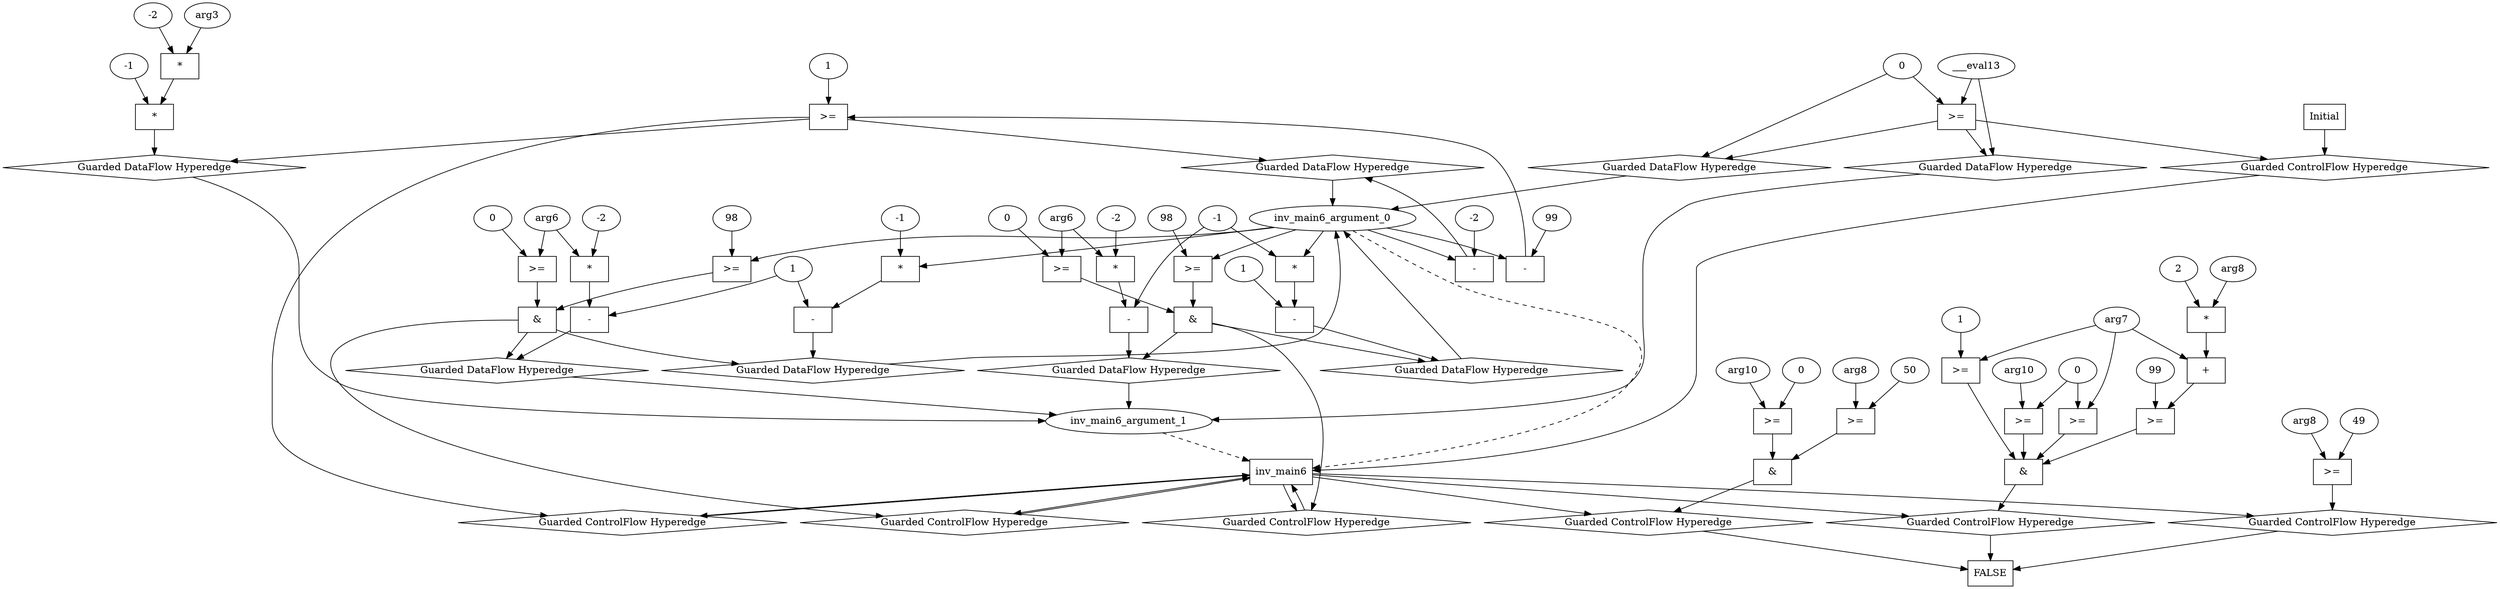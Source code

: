 digraph dag {
inv_main6 [label="inv_main6" shape="rect"];
FALSE [label="FALSE" shape="rect"];
Initial [label="Initial" shape="rect"];
ControlFowHyperEdge_0 [label="Guarded ControlFlow Hyperedge" shape="diamond"];
inv_main6 -> ControlFowHyperEdge_0[label=""]
ControlFowHyperEdge_0 -> inv_main6[label=""]
ControlFowHyperEdge_1 [label="Guarded ControlFlow Hyperedge" shape="diamond"];
inv_main6 -> ControlFowHyperEdge_1[label=""]
ControlFowHyperEdge_1 -> inv_main6[label=""]
ControlFowHyperEdge_2 [label="Guarded ControlFlow Hyperedge" shape="diamond"];
inv_main6 -> ControlFowHyperEdge_2[label=""]
ControlFowHyperEdge_2 -> inv_main6[label=""]
ControlFowHyperEdge_3 [label="Guarded ControlFlow Hyperedge" shape="diamond"];
Initial -> ControlFowHyperEdge_3[label=""]
ControlFowHyperEdge_3 -> inv_main6[label=""]
ControlFowHyperEdge_4 [label="Guarded ControlFlow Hyperedge" shape="diamond"];
inv_main6 -> ControlFowHyperEdge_4[label=""]
ControlFowHyperEdge_4 -> FALSE[label=""]
ControlFowHyperEdge_5 [label="Guarded ControlFlow Hyperedge" shape="diamond"];
inv_main6 -> ControlFowHyperEdge_5[label=""]
ControlFowHyperEdge_5 -> FALSE[label=""]
ControlFowHyperEdge_6 [label="Guarded ControlFlow Hyperedge" shape="diamond"];
inv_main6 -> ControlFowHyperEdge_6[label=""]
ControlFowHyperEdge_6 -> FALSE[label=""]
inv_main6_argument_0 [label="inv_main6_argument_0" shape="oval"];
inv_main6_argument_0 -> inv_main6[label="" style="dashed"]
inv_main6_argument_1 [label="inv_main6_argument_1" shape="oval"];
inv_main6_argument_1 -> inv_main6[label="" style="dashed"]

xxxinv_main6___inv_main6_0xxxguard_0_node_0 [label=">=" shape="rect"];
xxxinv_main6___inv_main6_0xxxguard_0_node_1 [label="-" shape="rect"];
xxxinv_main6___inv_main6_0xxxguard_0_node_2 [label="99"];
xxxinv_main6___inv_main6_0xxxguard_0_node_4 [label="1"];
xxxinv_main6___inv_main6_0xxxguard_0_node_1->xxxinv_main6___inv_main6_0xxxguard_0_node_0
xxxinv_main6___inv_main6_0xxxguard_0_node_4->xxxinv_main6___inv_main6_0xxxguard_0_node_0
xxxinv_main6___inv_main6_0xxxguard_0_node_2->xxxinv_main6___inv_main6_0xxxguard_0_node_1
inv_main6_argument_0->xxxinv_main6___inv_main6_0xxxguard_0_node_1

xxxinv_main6___inv_main6_0xxxguard_0_node_0->ControlFowHyperEdge_0 [label=""];
xxxinv_main6___inv_main6_0xxxdataFlow_0_node_0 [label="-" shape="rect"];
xxxinv_main6___inv_main6_0xxxdataFlow_0_node_2 [label="-2"];
inv_main6_argument_0->xxxinv_main6___inv_main6_0xxxdataFlow_0_node_0
xxxinv_main6___inv_main6_0xxxdataFlow_0_node_2->xxxinv_main6___inv_main6_0xxxdataFlow_0_node_0

xxxinv_main6___inv_main6_0xxxdataFlow_0_node_0->DataFowHyperEdge_0_inv_main6_argument_0 [label=""];
xxxinv_main6___inv_main6_0xxxdataFlow1_node_0 [label="*" shape="rect"];
xxxinv_main6___inv_main6_0xxxdataFlow1_node_1 [label="-1"];
xxxinv_main6___inv_main6_0xxxdataFlow1_node_2 [label="*" shape="rect"];
xxxinv_main6___inv_main6_0xxxdataFlow1_node_3 [label="-2"];
xxxinv_main6___inv_main6_0xxxdataFlow1_node_4 [label="arg3"];
xxxinv_main6___inv_main6_0xxxdataFlow1_node_1->xxxinv_main6___inv_main6_0xxxdataFlow1_node_0
xxxinv_main6___inv_main6_0xxxdataFlow1_node_2->xxxinv_main6___inv_main6_0xxxdataFlow1_node_0
xxxinv_main6___inv_main6_0xxxdataFlow1_node_4->xxxinv_main6___inv_main6_0xxxdataFlow1_node_2
xxxinv_main6___inv_main6_0xxxdataFlow1_node_3->xxxinv_main6___inv_main6_0xxxdataFlow1_node_2

xxxinv_main6___inv_main6_0xxxdataFlow1_node_0->DataFowHyperEdge_0_inv_main6_argument_1 [label=""];
xxxinv_main6___inv_main6_1xxx_and [label="&" shape="rect"];
xxxinv_main6___inv_main6_1xxxguard_0_node_0 [label=">=" shape="rect"];
xxxinv_main6___inv_main6_1xxxguard_0_node_1 [label="98"];
xxxinv_main6___inv_main6_1xxxguard_0_node_1->xxxinv_main6___inv_main6_1xxxguard_0_node_0
inv_main6_argument_0->xxxinv_main6___inv_main6_1xxxguard_0_node_0

xxxinv_main6___inv_main6_1xxxguard_0_node_0->xxxinv_main6___inv_main6_1xxx_and [label=""];
xxxinv_main6___inv_main6_1xxxguard1_node_0 [label=">=" shape="rect"];
xxxinv_main6___inv_main6_1xxxguard1_node_2 [label="0"];
xxxinv_main6___inv_main6_1xxxdataFlow1_node_4->xxxinv_main6___inv_main6_1xxxguard1_node_0
xxxinv_main6___inv_main6_1xxxguard1_node_2->xxxinv_main6___inv_main6_1xxxguard1_node_0

xxxinv_main6___inv_main6_1xxxguard1_node_0->xxxinv_main6___inv_main6_1xxx_and [label=""];
xxxinv_main6___inv_main6_1xxx_and->ControlFowHyperEdge_1 [label=""];
xxxinv_main6___inv_main6_1xxxdataFlow_0_node_0 [label="-" shape="rect"];
xxxinv_main6___inv_main6_1xxxdataFlow_0_node_1 [label="1"];
xxxinv_main6___inv_main6_1xxxdataFlow_0_node_2 [label="*" shape="rect"];
xxxinv_main6___inv_main6_1xxxdataFlow_0_node_3 [label="-1"];
xxxinv_main6___inv_main6_1xxxdataFlow_0_node_1->xxxinv_main6___inv_main6_1xxxdataFlow_0_node_0
xxxinv_main6___inv_main6_1xxxdataFlow_0_node_2->xxxinv_main6___inv_main6_1xxxdataFlow_0_node_0
inv_main6_argument_0->xxxinv_main6___inv_main6_1xxxdataFlow_0_node_2
xxxinv_main6___inv_main6_1xxxdataFlow_0_node_3->xxxinv_main6___inv_main6_1xxxdataFlow_0_node_2

xxxinv_main6___inv_main6_1xxxdataFlow_0_node_0->DataFowHyperEdge_1_inv_main6_argument_0 [label=""];
xxxinv_main6___inv_main6_1xxxdataFlow1_node_0 [label="-" shape="rect"];
xxxinv_main6___inv_main6_1xxxdataFlow1_node_2 [label="*" shape="rect"];
xxxinv_main6___inv_main6_1xxxdataFlow1_node_3 [label="-2"];
xxxinv_main6___inv_main6_1xxxdataFlow1_node_4 [label="arg6"];
xxxinv_main6___inv_main6_1xxxdataFlow_0_node_1->xxxinv_main6___inv_main6_1xxxdataFlow1_node_0
xxxinv_main6___inv_main6_1xxxdataFlow1_node_2->xxxinv_main6___inv_main6_1xxxdataFlow1_node_0
xxxinv_main6___inv_main6_1xxxdataFlow1_node_4->xxxinv_main6___inv_main6_1xxxdataFlow1_node_2
xxxinv_main6___inv_main6_1xxxdataFlow1_node_3->xxxinv_main6___inv_main6_1xxxdataFlow1_node_2

xxxinv_main6___inv_main6_1xxxdataFlow1_node_0->DataFowHyperEdge_1_inv_main6_argument_1 [label=""];
xxxinv_main6___inv_main6_2xxx_and [label="&" shape="rect"];
xxxinv_main6___inv_main6_2xxxguard_0_node_0 [label=">=" shape="rect"];
xxxinv_main6___inv_main6_2xxxguard_0_node_1 [label="98"];
xxxinv_main6___inv_main6_2xxxguard_0_node_1->xxxinv_main6___inv_main6_2xxxguard_0_node_0
inv_main6_argument_0->xxxinv_main6___inv_main6_2xxxguard_0_node_0

xxxinv_main6___inv_main6_2xxxguard_0_node_0->xxxinv_main6___inv_main6_2xxx_and [label=""];
xxxinv_main6___inv_main6_2xxxguard1_node_0 [label=">=" shape="rect"];
xxxinv_main6___inv_main6_2xxxguard1_node_1 [label="0"];
xxxinv_main6___inv_main6_2xxxguard1_node_1->xxxinv_main6___inv_main6_2xxxguard1_node_0
xxxinv_main6___inv_main6_2xxxdataFlow1_node_4->xxxinv_main6___inv_main6_2xxxguard1_node_0

xxxinv_main6___inv_main6_2xxxguard1_node_0->xxxinv_main6___inv_main6_2xxx_and [label=""];
xxxinv_main6___inv_main6_2xxx_and->ControlFowHyperEdge_2 [label=""];
xxxinv_main6___inv_main6_2xxxdataFlow_0_node_0 [label="-" shape="rect"];
xxxinv_main6___inv_main6_2xxxdataFlow_0_node_1 [label="1"];
xxxinv_main6___inv_main6_2xxxdataFlow_0_node_2 [label="*" shape="rect"];
xxxinv_main6___inv_main6_2xxxdataFlow_0_node_3 [label="-1"];
xxxinv_main6___inv_main6_2xxxdataFlow_0_node_1->xxxinv_main6___inv_main6_2xxxdataFlow_0_node_0
xxxinv_main6___inv_main6_2xxxdataFlow_0_node_2->xxxinv_main6___inv_main6_2xxxdataFlow_0_node_0
inv_main6_argument_0->xxxinv_main6___inv_main6_2xxxdataFlow_0_node_2
xxxinv_main6___inv_main6_2xxxdataFlow_0_node_3->xxxinv_main6___inv_main6_2xxxdataFlow_0_node_2

xxxinv_main6___inv_main6_2xxxdataFlow_0_node_0->DataFowHyperEdge_2_inv_main6_argument_0 [label=""];
xxxinv_main6___inv_main6_2xxxdataFlow1_node_0 [label="-" shape="rect"];
xxxinv_main6___inv_main6_2xxxdataFlow_0_node_3 [label="-1"];
xxxinv_main6___inv_main6_2xxxdataFlow1_node_2 [label="*" shape="rect"];
xxxinv_main6___inv_main6_2xxxdataFlow1_node_3 [label="-2"];
xxxinv_main6___inv_main6_2xxxdataFlow1_node_4 [label="arg6"];
xxxinv_main6___inv_main6_2xxxdataFlow_0_node_3->xxxinv_main6___inv_main6_2xxxdataFlow1_node_0
xxxinv_main6___inv_main6_2xxxdataFlow1_node_2->xxxinv_main6___inv_main6_2xxxdataFlow1_node_0
xxxinv_main6___inv_main6_2xxxdataFlow1_node_4->xxxinv_main6___inv_main6_2xxxdataFlow1_node_2
xxxinv_main6___inv_main6_2xxxdataFlow1_node_3->xxxinv_main6___inv_main6_2xxxdataFlow1_node_2

xxxinv_main6___inv_main6_2xxxdataFlow1_node_0->DataFowHyperEdge_2_inv_main6_argument_1 [label=""];
xxxinv_main6___Initial_3xxxguard_0_node_0 [label=">=" shape="rect"];
xxxinv_main6___Initial_3xxxdataFlow1_node_0->xxxinv_main6___Initial_3xxxguard_0_node_0
xxxinv_main6___Initial_3xxxdataFlow_0_node_0->xxxinv_main6___Initial_3xxxguard_0_node_0

xxxinv_main6___Initial_3xxxguard_0_node_0->ControlFowHyperEdge_3 [label=""];
xxxinv_main6___Initial_3xxxdataFlow_0_node_0 [label="0"];

xxxinv_main6___Initial_3xxxdataFlow_0_node_0->DataFowHyperEdge_3_inv_main6_argument_0 [label=""];
xxxinv_main6___Initial_3xxxdataFlow1_node_0 [label="___eval13"];

xxxinv_main6___Initial_3xxxdataFlow1_node_0->DataFowHyperEdge_3_inv_main6_argument_1 [label=""];
xxxFALSE___inv_main6_4xxx_and [label="&" shape="rect"];
xxxFALSE___inv_main6_4xxxguard_0_node_0 [label=">=" shape="rect"];
xxxFALSE___inv_main6_4xxxguard_0_node_1 [label="arg10"];
xxxFALSE___inv_main6_4xxxguard_0_node_2 [label="0"];
xxxFALSE___inv_main6_4xxxguard_0_node_1->xxxFALSE___inv_main6_4xxxguard_0_node_0
xxxFALSE___inv_main6_4xxxguard_0_node_2->xxxFALSE___inv_main6_4xxxguard_0_node_0

xxxFALSE___inv_main6_4xxxguard_0_node_0->xxxFALSE___inv_main6_4xxx_and [label=""];
xxxFALSE___inv_main6_4xxxguard1_node_0 [label=">=" shape="rect"];
xxxFALSE___inv_main6_4xxxguard1_node_1 [label="arg8"];
xxxFALSE___inv_main6_4xxxguard1_node_2 [label="50"];
xxxFALSE___inv_main6_4xxxguard1_node_1->xxxFALSE___inv_main6_4xxxguard1_node_0
xxxFALSE___inv_main6_4xxxguard1_node_2->xxxFALSE___inv_main6_4xxxguard1_node_0

xxxFALSE___inv_main6_4xxxguard1_node_0->xxxFALSE___inv_main6_4xxx_and [label=""];
xxxFALSE___inv_main6_4xxx_and->ControlFowHyperEdge_4 [label=""];
xxxFALSE___inv_main6_5xxx_and [label="&" shape="rect"];
xxxFALSE___inv_main6_5xxxguard_0_node_0 [label=">=" shape="rect"];
xxxFALSE___inv_main6_5xxxguard_0_node_1 [label="0"];
xxxFALSE___inv_main6_5xxxguard_0_node_2 [label="arg10"];
xxxFALSE___inv_main6_5xxxguard_0_node_1->xxxFALSE___inv_main6_5xxxguard_0_node_0
xxxFALSE___inv_main6_5xxxguard_0_node_2->xxxFALSE___inv_main6_5xxxguard_0_node_0

xxxFALSE___inv_main6_5xxxguard_0_node_0->xxxFALSE___inv_main6_5xxx_and [label=""];
xxxFALSE___inv_main6_5xxxguard1_node_0 [label=">=" shape="rect"];
xxxFALSE___inv_main6_5xxxguard1_node_1 [label="+" shape="rect"];
xxxFALSE___inv_main6_5xxxguard1_node_2 [label="*" shape="rect"];
xxxFALSE___inv_main6_5xxxguard1_node_3 [label="2"];
xxxFALSE___inv_main6_5xxxguard1_node_4 [label="arg8"];
xxxFALSE___inv_main6_5xxxguard1_node_5 [label="arg7"];
xxxFALSE___inv_main6_5xxxguard1_node_6 [label="99"];
xxxFALSE___inv_main6_5xxxguard1_node_1->xxxFALSE___inv_main6_5xxxguard1_node_0
xxxFALSE___inv_main6_5xxxguard1_node_6->xxxFALSE___inv_main6_5xxxguard1_node_0
xxxFALSE___inv_main6_5xxxguard1_node_2->xxxFALSE___inv_main6_5xxxguard1_node_1
xxxFALSE___inv_main6_5xxxguard1_node_5->xxxFALSE___inv_main6_5xxxguard1_node_1
xxxFALSE___inv_main6_5xxxguard1_node_3->xxxFALSE___inv_main6_5xxxguard1_node_2
xxxFALSE___inv_main6_5xxxguard1_node_4->xxxFALSE___inv_main6_5xxxguard1_node_2

xxxFALSE___inv_main6_5xxxguard1_node_0->xxxFALSE___inv_main6_5xxx_and [label=""];
xxxFALSE___inv_main6_5xxxguard2_node_0 [label=">=" shape="rect"];
xxxFALSE___inv_main6_5xxxguard2_node_1 [label="1"];
xxxFALSE___inv_main6_5xxxguard2_node_1->xxxFALSE___inv_main6_5xxxguard2_node_0
xxxFALSE___inv_main6_5xxxguard1_node_5->xxxFALSE___inv_main6_5xxxguard2_node_0

xxxFALSE___inv_main6_5xxxguard2_node_0->xxxFALSE___inv_main6_5xxx_and [label=""];
xxxFALSE___inv_main6_5xxxguard3_node_0 [label=">=" shape="rect"];
xxxFALSE___inv_main6_5xxxguard1_node_5->xxxFALSE___inv_main6_5xxxguard3_node_0
xxxFALSE___inv_main6_5xxxguard_0_node_1->xxxFALSE___inv_main6_5xxxguard3_node_0

xxxFALSE___inv_main6_5xxxguard3_node_0->xxxFALSE___inv_main6_5xxx_and [label=""];
xxxFALSE___inv_main6_5xxx_and->ControlFowHyperEdge_5 [label=""];
xxxFALSE___inv_main6_6xxxguard_0_node_0 [label=">=" shape="rect"];
xxxFALSE___inv_main6_6xxxguard_0_node_1 [label="arg8"];
xxxFALSE___inv_main6_6xxxguard_0_node_2 [label="49"];
xxxFALSE___inv_main6_6xxxguard_0_node_1->xxxFALSE___inv_main6_6xxxguard_0_node_0
xxxFALSE___inv_main6_6xxxguard_0_node_2->xxxFALSE___inv_main6_6xxxguard_0_node_0

xxxFALSE___inv_main6_6xxxguard_0_node_0->ControlFowHyperEdge_6 [label=""];
DataFowHyperEdge_0_inv_main6_argument_0 [label="Guarded DataFlow Hyperedge" shape="diamond"];
DataFowHyperEdge_0_inv_main6_argument_0 -> inv_main6_argument_0[label=""]
xxxinv_main6___inv_main6_0xxxguard_0_node_0 -> DataFowHyperEdge_0_inv_main6_argument_0[label=""]
DataFowHyperEdge_0_inv_main6_argument_1 [label="Guarded DataFlow Hyperedge" shape="diamond"];
DataFowHyperEdge_0_inv_main6_argument_1 -> inv_main6_argument_1[label=""]
xxxinv_main6___inv_main6_0xxxguard_0_node_0 -> DataFowHyperEdge_0_inv_main6_argument_1[label=""]
DataFowHyperEdge_1_inv_main6_argument_0 [label="Guarded DataFlow Hyperedge" shape="diamond"];
DataFowHyperEdge_1_inv_main6_argument_0 -> inv_main6_argument_0[label=""]
xxxinv_main6___inv_main6_1xxx_and -> DataFowHyperEdge_1_inv_main6_argument_0[label=""]
DataFowHyperEdge_1_inv_main6_argument_1 [label="Guarded DataFlow Hyperedge" shape="diamond"];
DataFowHyperEdge_1_inv_main6_argument_1 -> inv_main6_argument_1[label=""]
xxxinv_main6___inv_main6_1xxx_and -> DataFowHyperEdge_1_inv_main6_argument_1[label=""]
DataFowHyperEdge_2_inv_main6_argument_0 [label="Guarded DataFlow Hyperedge" shape="diamond"];
DataFowHyperEdge_2_inv_main6_argument_0 -> inv_main6_argument_0[label=""]
xxxinv_main6___inv_main6_2xxx_and -> DataFowHyperEdge_2_inv_main6_argument_0[label=""]
DataFowHyperEdge_2_inv_main6_argument_1 [label="Guarded DataFlow Hyperedge" shape="diamond"];
DataFowHyperEdge_2_inv_main6_argument_1 -> inv_main6_argument_1[label=""]
xxxinv_main6___inv_main6_2xxx_and -> DataFowHyperEdge_2_inv_main6_argument_1[label=""]
DataFowHyperEdge_3_inv_main6_argument_0 [label="Guarded DataFlow Hyperedge" shape="diamond"];
DataFowHyperEdge_3_inv_main6_argument_0 -> inv_main6_argument_0[label=""]
xxxinv_main6___Initial_3xxxguard_0_node_0 -> DataFowHyperEdge_3_inv_main6_argument_0[label=""]
DataFowHyperEdge_3_inv_main6_argument_1 [label="Guarded DataFlow Hyperedge" shape="diamond"];
DataFowHyperEdge_3_inv_main6_argument_1 -> inv_main6_argument_1[label=""]
xxxinv_main6___Initial_3xxxguard_0_node_0 -> DataFowHyperEdge_3_inv_main6_argument_1[label=""]
}
